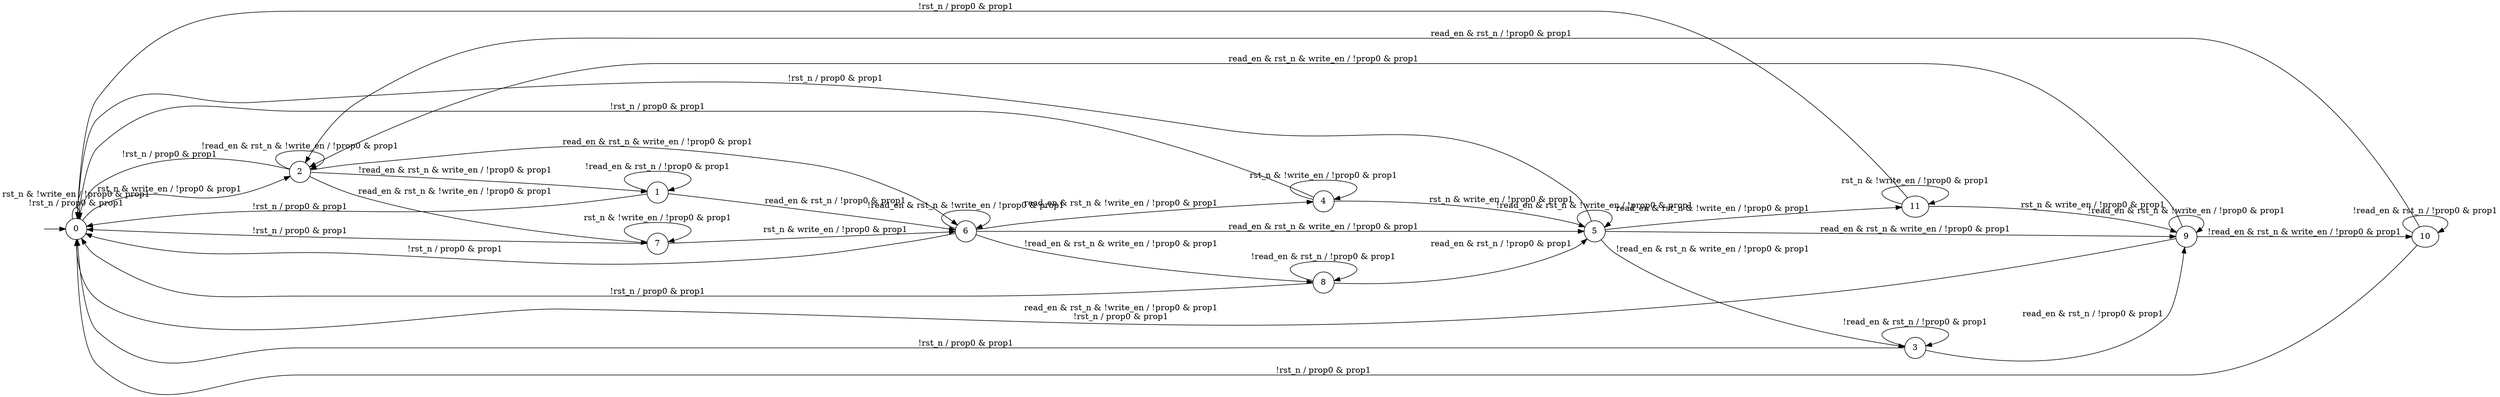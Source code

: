 digraph "" {
  rankdir=LR
  node [shape="ellipse",width="0.5",height="0.5"]
  I [label="", style=invis, width=0]
  I -> 0
  0 [label="0"]
  0 -> 0 [label="rst_n & !write_en / !prop0 & prop1
!rst_n / prop0 & prop1"]
  0 -> 2 [label="rst_n & write_en / !prop0 & prop1"]
  1 [label="1"]
  1 -> 0 [label="!rst_n / prop0 & prop1"]
  1 -> 1 [label="!read_en & rst_n / !prop0 & prop1"]
  1 -> 6 [label="read_en & rst_n / !prop0 & prop1"]
  2 [label="2"]
  2 -> 0 [label="!rst_n / prop0 & prop1"]
  2 -> 1 [label="!read_en & rst_n & write_en / !prop0 & prop1"]
  2 -> 2 [label="!read_en & rst_n & !write_en / !prop0 & prop1"]
  2 -> 6 [label="read_en & rst_n & write_en / !prop0 & prop1"]
  2 -> 7 [label="read_en & rst_n & !write_en / !prop0 & prop1"]
  3 [label="3"]
  3 -> 0 [label="!rst_n / prop0 & prop1"]
  3 -> 3 [label="!read_en & rst_n / !prop0 & prop1"]
  3 -> 9 [label="read_en & rst_n / !prop0 & prop1"]
  4 [label="4"]
  4 -> 0 [label="!rst_n / prop0 & prop1"]
  4 -> 4 [label="rst_n & !write_en / !prop0 & prop1"]
  4 -> 5 [label="rst_n & write_en / !prop0 & prop1"]
  5 [label="5"]
  5 -> 0 [label="!rst_n / prop0 & prop1"]
  5 -> 3 [label="!read_en & rst_n & write_en / !prop0 & prop1"]
  5 -> 5 [label="!read_en & rst_n & !write_en / !prop0 & prop1"]
  5 -> 9 [label="read_en & rst_n & write_en / !prop0 & prop1"]
  5 -> 11 [label="read_en & rst_n & !write_en / !prop0 & prop1"]
  6 [label="6"]
  6 -> 0 [label="!rst_n / prop0 & prop1"]
  6 -> 4 [label="read_en & rst_n & !write_en / !prop0 & prop1"]
  6 -> 5 [label="read_en & rst_n & write_en / !prop0 & prop1"]
  6 -> 6 [label="!read_en & rst_n & !write_en / !prop0 & prop1"]
  6 -> 8 [label="!read_en & rst_n & write_en / !prop0 & prop1"]
  7 [label="7"]
  7 -> 0 [label="!rst_n / prop0 & prop1"]
  7 -> 6 [label="rst_n & write_en / !prop0 & prop1"]
  7 -> 7 [label="rst_n & !write_en / !prop0 & prop1"]
  8 [label="8"]
  8 -> 0 [label="!rst_n / prop0 & prop1"]
  8 -> 5 [label="read_en & rst_n / !prop0 & prop1"]
  8 -> 8 [label="!read_en & rst_n / !prop0 & prop1"]
  9 [label="9"]
  9 -> 0 [label="read_en & rst_n & !write_en / !prop0 & prop1
!rst_n / prop0 & prop1"]
  9 -> 2 [label="read_en & rst_n & write_en / !prop0 & prop1"]
  9 -> 9 [label="!read_en & rst_n & !write_en / !prop0 & prop1"]
  9 -> 10 [label="!read_en & rst_n & write_en / !prop0 & prop1"]
  10 [label="10"]
  10 -> 0 [label="!rst_n / prop0 & prop1"]
  10 -> 2 [label="read_en & rst_n / !prop0 & prop1"]
  10 -> 10 [label="!read_en & rst_n / !prop0 & prop1"]
  11 [label="11"]
  11 -> 0 [label="!rst_n / prop0 & prop1"]
  11 -> 9 [label="rst_n & write_en / !prop0 & prop1"]
  11 -> 11 [label="rst_n & !write_en / !prop0 & prop1"]
}
